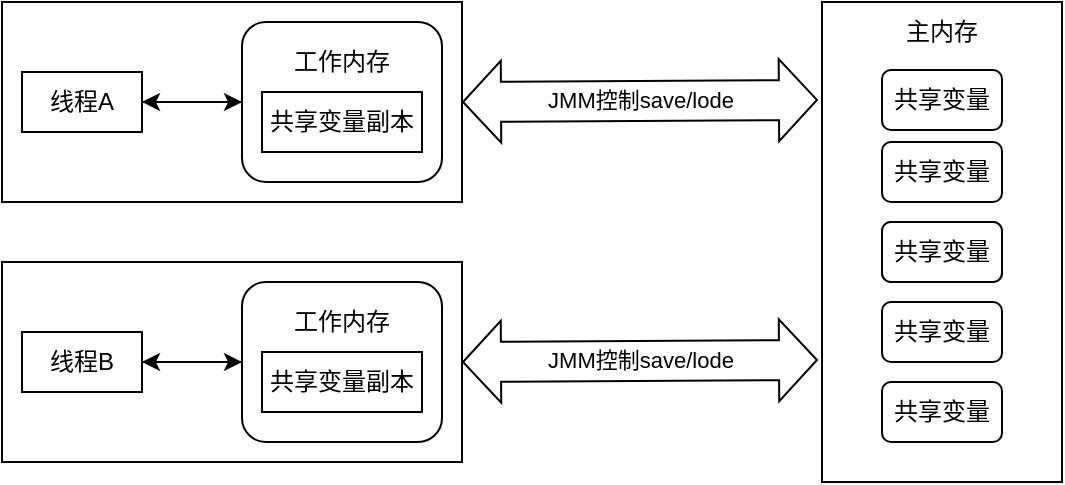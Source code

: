 <mxfile version="24.6.4" type="device">
  <diagram name="第 1 页" id="3Z__gNfSFSiVqUQRxiMj">
    <mxGraphModel dx="866" dy="549" grid="1" gridSize="10" guides="1" tooltips="1" connect="1" arrows="1" fold="1" page="1" pageScale="1" pageWidth="827" pageHeight="1169" math="0" shadow="0">
      <root>
        <mxCell id="0" />
        <mxCell id="1" parent="0" />
        <mxCell id="y3La4r9T2wHEWD9HC_on-4" value="" style="rounded=0;whiteSpace=wrap;html=1;" parent="1" vertex="1">
          <mxGeometry x="130" y="150" width="230" height="100" as="geometry" />
        </mxCell>
        <mxCell id="y3La4r9T2wHEWD9HC_on-11" style="edgeStyle=orthogonalEdgeStyle;rounded=0;orthogonalLoop=1;jettySize=auto;html=1;exitX=1;exitY=0.5;exitDx=0;exitDy=0;entryX=0;entryY=0.5;entryDx=0;entryDy=0;" parent="1" source="y3La4r9T2wHEWD9HC_on-5" target="y3La4r9T2wHEWD9HC_on-9" edge="1">
          <mxGeometry relative="1" as="geometry" />
        </mxCell>
        <mxCell id="y3La4r9T2wHEWD9HC_on-5" value="线程A" style="rounded=0;whiteSpace=wrap;html=1;" parent="1" vertex="1">
          <mxGeometry x="140" y="185" width="60" height="30" as="geometry" />
        </mxCell>
        <mxCell id="y3La4r9T2wHEWD9HC_on-10" value="" style="group" parent="1" vertex="1" connectable="0">
          <mxGeometry x="250" y="160" width="100" height="80" as="geometry" />
        </mxCell>
        <mxCell id="y3La4r9T2wHEWD9HC_on-9" value="" style="rounded=1;whiteSpace=wrap;html=1;" parent="y3La4r9T2wHEWD9HC_on-10" vertex="1">
          <mxGeometry width="100" height="80" as="geometry" />
        </mxCell>
        <mxCell id="y3La4r9T2wHEWD9HC_on-7" value="共享变量副本" style="rounded=0;whiteSpace=wrap;html=1;" parent="y3La4r9T2wHEWD9HC_on-10" vertex="1">
          <mxGeometry x="10" y="35" width="80" height="30" as="geometry" />
        </mxCell>
        <mxCell id="y3La4r9T2wHEWD9HC_on-8" value="工作内存" style="text;html=1;align=center;verticalAlign=middle;whiteSpace=wrap;rounded=0;" parent="y3La4r9T2wHEWD9HC_on-10" vertex="1">
          <mxGeometry x="20" y="5" width="60" height="30" as="geometry" />
        </mxCell>
        <mxCell id="y3La4r9T2wHEWD9HC_on-12" style="edgeStyle=orthogonalEdgeStyle;rounded=0;orthogonalLoop=1;jettySize=auto;html=1;exitX=0;exitY=0.5;exitDx=0;exitDy=0;entryX=1;entryY=0.5;entryDx=0;entryDy=0;" parent="1" source="y3La4r9T2wHEWD9HC_on-9" target="y3La4r9T2wHEWD9HC_on-5" edge="1">
          <mxGeometry relative="1" as="geometry" />
        </mxCell>
        <mxCell id="y3La4r9T2wHEWD9HC_on-13" value="" style="rounded=0;whiteSpace=wrap;html=1;" parent="1" vertex="1">
          <mxGeometry x="130" y="280" width="230" height="100" as="geometry" />
        </mxCell>
        <mxCell id="y3La4r9T2wHEWD9HC_on-14" style="edgeStyle=orthogonalEdgeStyle;rounded=0;orthogonalLoop=1;jettySize=auto;html=1;exitX=1;exitY=0.5;exitDx=0;exitDy=0;entryX=0;entryY=0.5;entryDx=0;entryDy=0;" parent="1" source="y3La4r9T2wHEWD9HC_on-15" target="y3La4r9T2wHEWD9HC_on-17" edge="1">
          <mxGeometry relative="1" as="geometry" />
        </mxCell>
        <mxCell id="y3La4r9T2wHEWD9HC_on-15" value="线程B" style="rounded=0;whiteSpace=wrap;html=1;" parent="1" vertex="1">
          <mxGeometry x="140" y="315" width="60" height="30" as="geometry" />
        </mxCell>
        <mxCell id="y3La4r9T2wHEWD9HC_on-16" value="" style="group" parent="1" vertex="1" connectable="0">
          <mxGeometry x="250" y="290" width="100" height="80" as="geometry" />
        </mxCell>
        <mxCell id="y3La4r9T2wHEWD9HC_on-17" value="" style="rounded=1;whiteSpace=wrap;html=1;" parent="y3La4r9T2wHEWD9HC_on-16" vertex="1">
          <mxGeometry width="100" height="80" as="geometry" />
        </mxCell>
        <mxCell id="y3La4r9T2wHEWD9HC_on-18" value="共享变量副本" style="rounded=0;whiteSpace=wrap;html=1;" parent="y3La4r9T2wHEWD9HC_on-16" vertex="1">
          <mxGeometry x="10" y="35" width="80" height="30" as="geometry" />
        </mxCell>
        <mxCell id="y3La4r9T2wHEWD9HC_on-19" value="工作内存" style="text;html=1;align=center;verticalAlign=middle;whiteSpace=wrap;rounded=0;" parent="y3La4r9T2wHEWD9HC_on-16" vertex="1">
          <mxGeometry x="20" y="5" width="60" height="30" as="geometry" />
        </mxCell>
        <mxCell id="y3La4r9T2wHEWD9HC_on-20" style="edgeStyle=orthogonalEdgeStyle;rounded=0;orthogonalLoop=1;jettySize=auto;html=1;exitX=0;exitY=0.5;exitDx=0;exitDy=0;entryX=1;entryY=0.5;entryDx=0;entryDy=0;" parent="1" source="y3La4r9T2wHEWD9HC_on-17" target="y3La4r9T2wHEWD9HC_on-15" edge="1">
          <mxGeometry relative="1" as="geometry" />
        </mxCell>
        <mxCell id="y3La4r9T2wHEWD9HC_on-21" value="" style="rounded=0;whiteSpace=wrap;html=1;" parent="1" vertex="1">
          <mxGeometry x="540" y="150" width="120" height="240" as="geometry" />
        </mxCell>
        <mxCell id="y3La4r9T2wHEWD9HC_on-22" value="主内存" style="text;html=1;align=center;verticalAlign=middle;whiteSpace=wrap;rounded=0;" parent="1" vertex="1">
          <mxGeometry x="570" y="150" width="60" height="30" as="geometry" />
        </mxCell>
        <mxCell id="y3La4r9T2wHEWD9HC_on-24" value="共享变量" style="rounded=1;whiteSpace=wrap;html=1;" parent="1" vertex="1">
          <mxGeometry x="570" y="184" width="60" height="30" as="geometry" />
        </mxCell>
        <mxCell id="y3La4r9T2wHEWD9HC_on-25" value="共享变量" style="rounded=1;whiteSpace=wrap;html=1;" parent="1" vertex="1">
          <mxGeometry x="570" y="260" width="60" height="30" as="geometry" />
        </mxCell>
        <mxCell id="y3La4r9T2wHEWD9HC_on-26" value="共享变量" style="rounded=1;whiteSpace=wrap;html=1;" parent="1" vertex="1">
          <mxGeometry x="570" y="220" width="60" height="30" as="geometry" />
        </mxCell>
        <mxCell id="y3La4r9T2wHEWD9HC_on-27" value="共享变量" style="rounded=1;whiteSpace=wrap;html=1;" parent="1" vertex="1">
          <mxGeometry x="570" y="260" width="60" height="30" as="geometry" />
        </mxCell>
        <mxCell id="y3La4r9T2wHEWD9HC_on-28" value="共享变量" style="rounded=1;whiteSpace=wrap;html=1;" parent="1" vertex="1">
          <mxGeometry x="570" y="300" width="60" height="30" as="geometry" />
        </mxCell>
        <mxCell id="y3La4r9T2wHEWD9HC_on-29" value="共享变量" style="rounded=1;whiteSpace=wrap;html=1;" parent="1" vertex="1">
          <mxGeometry x="570" y="340" width="60" height="30" as="geometry" />
        </mxCell>
        <mxCell id="y3La4r9T2wHEWD9HC_on-30" value="" style="shape=flexArrow;endArrow=classic;startArrow=classic;html=1;rounded=0;exitX=1;exitY=0.5;exitDx=0;exitDy=0;entryX=-0.017;entryY=0.204;entryDx=0;entryDy=0;entryPerimeter=0;width=20;" parent="1" source="y3La4r9T2wHEWD9HC_on-4" target="y3La4r9T2wHEWD9HC_on-21" edge="1">
          <mxGeometry width="100" height="100" relative="1" as="geometry">
            <mxPoint x="414" y="250" as="sourcePoint" />
            <mxPoint x="514" y="150" as="targetPoint" />
          </mxGeometry>
        </mxCell>
        <mxCell id="y3La4r9T2wHEWD9HC_on-32" value="JMM控制save/lode" style="edgeLabel;html=1;align=center;verticalAlign=middle;resizable=0;points=[];" parent="y3La4r9T2wHEWD9HC_on-30" vertex="1" connectable="0">
          <mxGeometry x="-0.213" y="1" relative="1" as="geometry">
            <mxPoint x="19" as="offset" />
          </mxGeometry>
        </mxCell>
        <mxCell id="y3La4r9T2wHEWD9HC_on-34" value="" style="shape=flexArrow;endArrow=classic;startArrow=classic;html=1;rounded=0;exitX=1;exitY=0.5;exitDx=0;exitDy=0;entryX=-0.017;entryY=0.204;entryDx=0;entryDy=0;entryPerimeter=0;width=20;" parent="1" edge="1">
          <mxGeometry width="100" height="100" relative="1" as="geometry">
            <mxPoint x="360" y="330" as="sourcePoint" />
            <mxPoint x="538" y="329" as="targetPoint" />
          </mxGeometry>
        </mxCell>
        <mxCell id="y3La4r9T2wHEWD9HC_on-35" value="JMM控制save/lode" style="edgeLabel;html=1;align=center;verticalAlign=middle;resizable=0;points=[];" parent="y3La4r9T2wHEWD9HC_on-34" vertex="1" connectable="0">
          <mxGeometry x="-0.213" y="1" relative="1" as="geometry">
            <mxPoint x="19" as="offset" />
          </mxGeometry>
        </mxCell>
      </root>
    </mxGraphModel>
  </diagram>
</mxfile>
